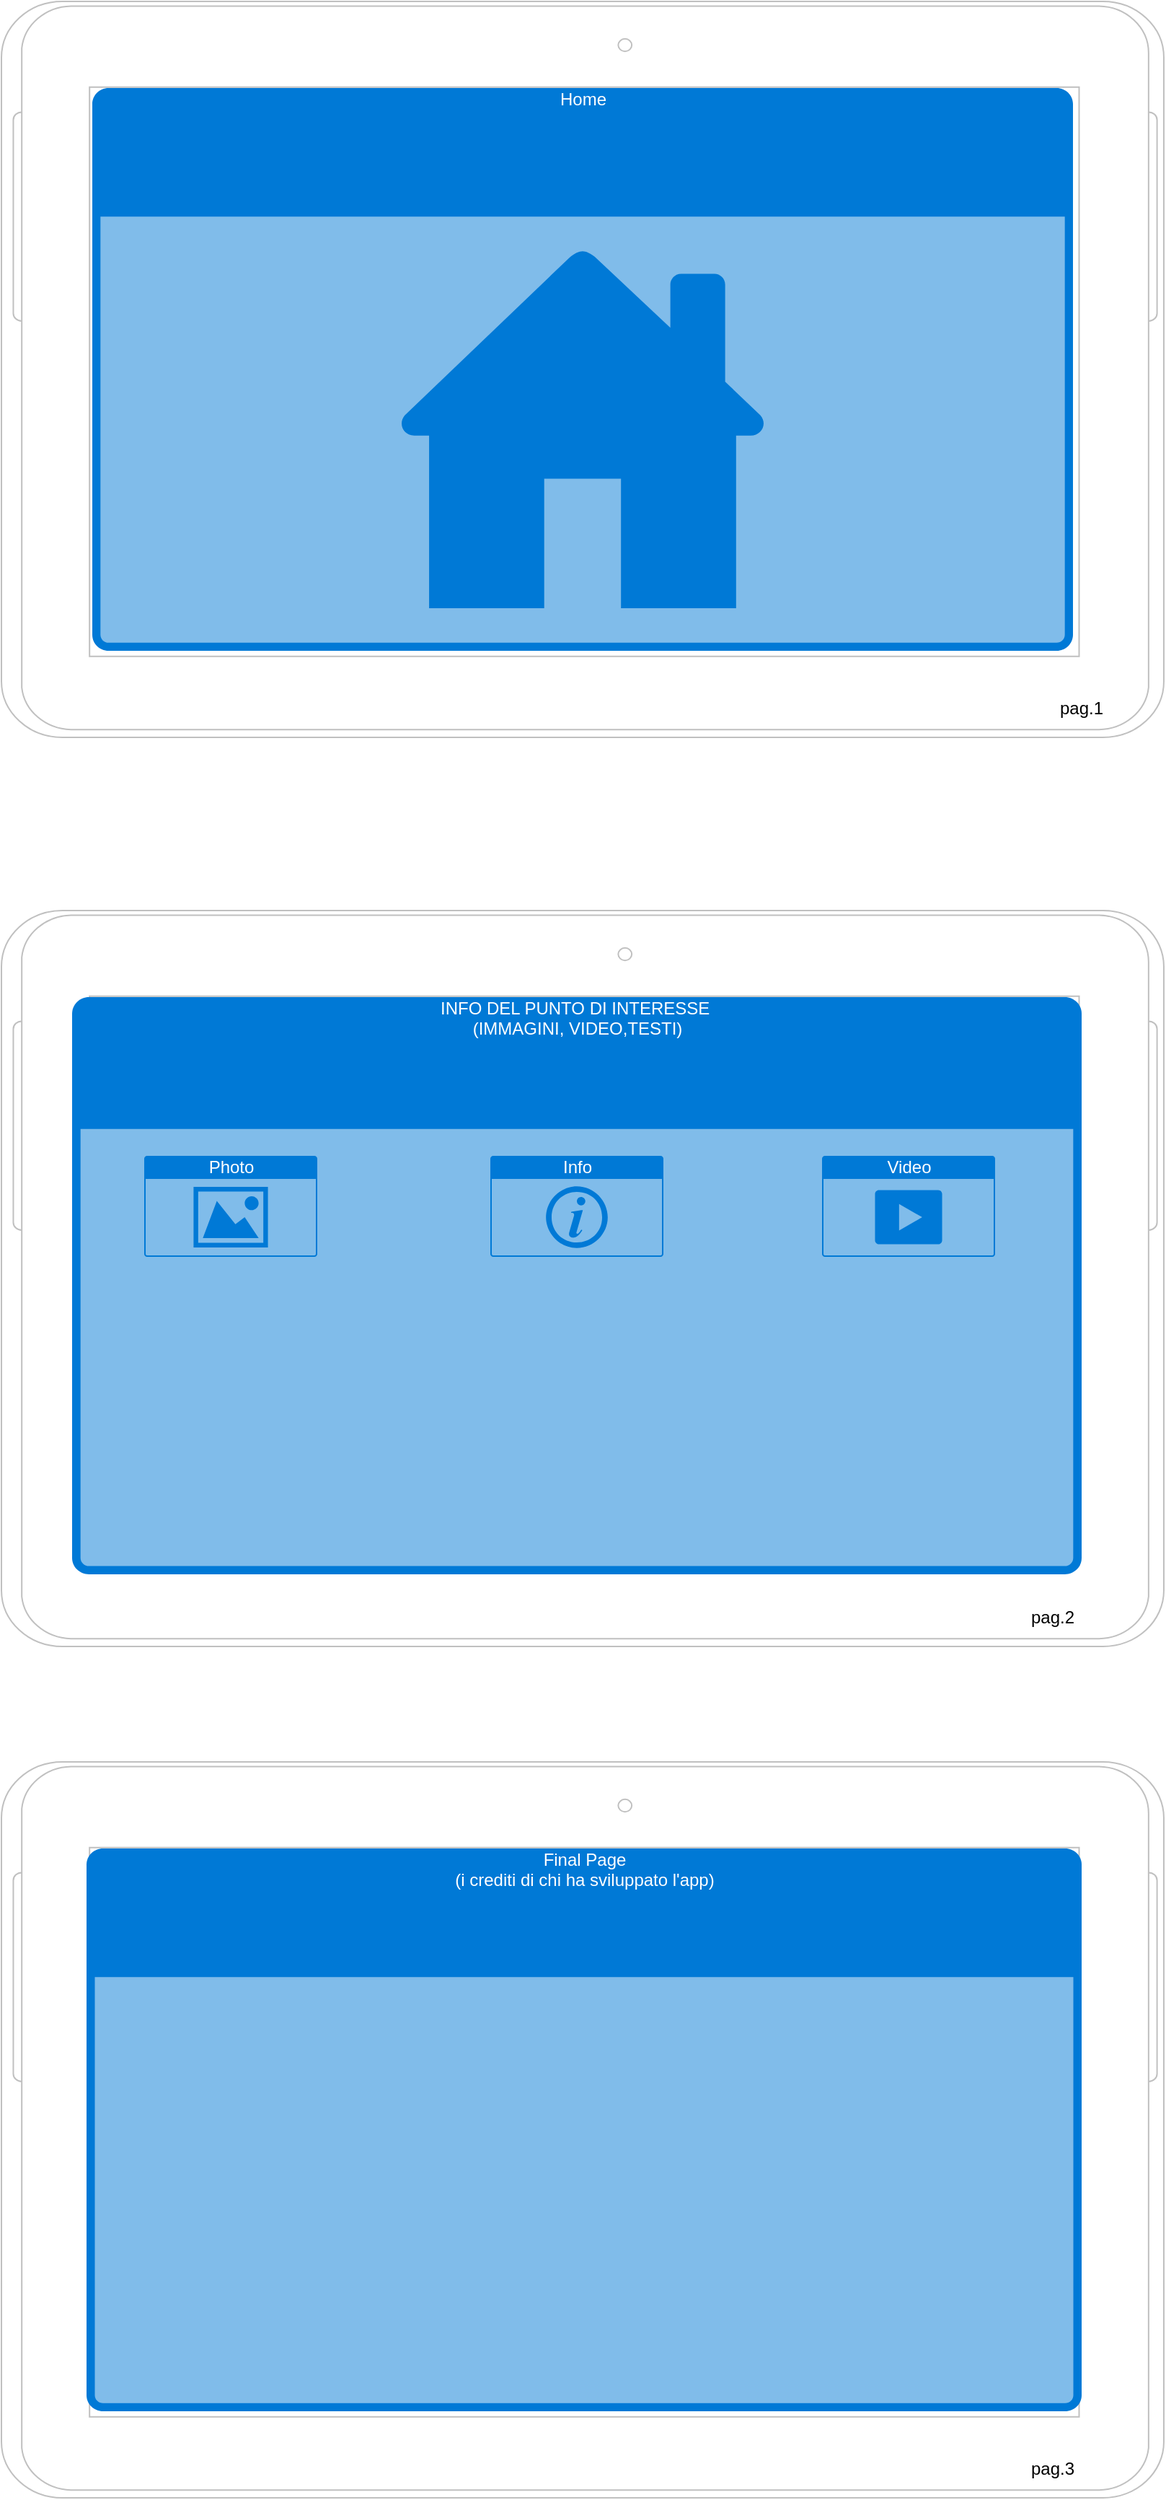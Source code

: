 <mxfile version="14.3.0" type="device"><diagram id="Nd7VK9dAKtzq429VEIao" name="Pagina-1"><mxGraphModel dx="946" dy="725" grid="1" gridSize="10" guides="1" tooltips="1" connect="1" arrows="1" fold="1" page="1" pageScale="1" pageWidth="827" pageHeight="1169" math="0" shadow="0"><root><mxCell id="0"/><mxCell id="1" parent="0"/><mxCell id="dAX49jf5Bfmkweyc4nt--1" value="" style="verticalLabelPosition=bottom;verticalAlign=top;html=1;shadow=0;dashed=0;strokeWidth=1;shape=mxgraph.android.tab2;strokeColor=#c0c0c0;direction=north;" vertex="1" parent="1"><mxGeometry x="11" y="10" width="806" height="510" as="geometry"/></mxCell><mxCell id="dAX49jf5Bfmkweyc4nt--8" value="Home" style="html=1;strokeColor=none;fillColor=#0079D6;labelPosition=center;verticalLabelPosition=middle;verticalAlign=top;align=center;fontSize=12;outlineConnect=0;spacingTop=-6;fontColor=#FFFFFF;shape=mxgraph.sitemap.home;" vertex="1" parent="1"><mxGeometry x="74" y="70" width="680" height="390" as="geometry"/></mxCell><mxCell id="dAX49jf5Bfmkweyc4nt--13" value="" style="verticalLabelPosition=bottom;verticalAlign=top;html=1;shadow=0;dashed=0;strokeWidth=1;shape=mxgraph.android.tab2;strokeColor=#c0c0c0;direction=north;" vertex="1" parent="1"><mxGeometry x="11" y="640" width="806" height="510" as="geometry"/></mxCell><mxCell id="dAX49jf5Bfmkweyc4nt--16" value="INFO DEL PUNTO DI INTERESSE&amp;nbsp;&lt;br&gt;(IMMAGINI, VIDEO,TESTI)" style="html=1;strokeColor=none;fillColor=#0079D6;labelPosition=center;verticalLabelPosition=middle;verticalAlign=top;align=center;fontSize=12;outlineConnect=0;spacingTop=-6;fontColor=#FFFFFF;shape=mxgraph.sitemap.page;" vertex="1" parent="1"><mxGeometry x="60" y="700" width="700" height="400" as="geometry"/></mxCell><mxCell id="dAX49jf5Bfmkweyc4nt--19" value="" style="verticalLabelPosition=bottom;verticalAlign=top;html=1;shadow=0;dashed=0;strokeWidth=1;shape=mxgraph.android.tab2;strokeColor=#c0c0c0;direction=north;" vertex="1" parent="1"><mxGeometry x="11" y="1230" width="806" height="510" as="geometry"/></mxCell><mxCell id="dAX49jf5Bfmkweyc4nt--20" value="Photo" style="html=1;strokeColor=none;fillColor=#0079D6;labelPosition=center;verticalLabelPosition=middle;verticalAlign=top;align=center;fontSize=12;outlineConnect=0;spacingTop=-6;fontColor=#FFFFFF;shape=mxgraph.sitemap.photo;" vertex="1" parent="1"><mxGeometry x="110" y="810" width="120" height="70" as="geometry"/></mxCell><mxCell id="dAX49jf5Bfmkweyc4nt--21" value="Video" style="html=1;strokeColor=none;fillColor=#0079D6;labelPosition=center;verticalLabelPosition=middle;verticalAlign=top;align=center;fontSize=12;outlineConnect=0;spacingTop=-6;fontColor=#FFFFFF;shape=mxgraph.sitemap.video;" vertex="1" parent="1"><mxGeometry x="580" y="810" width="120" height="70" as="geometry"/></mxCell><mxCell id="dAX49jf5Bfmkweyc4nt--22" value="Info" style="html=1;strokeColor=none;fillColor=#0079D6;labelPosition=center;verticalLabelPosition=middle;verticalAlign=top;align=center;fontSize=12;outlineConnect=0;spacingTop=-6;fontColor=#FFFFFF;shape=mxgraph.sitemap.info;" vertex="1" parent="1"><mxGeometry x="350" y="810" width="120" height="70" as="geometry"/></mxCell><mxCell id="dAX49jf5Bfmkweyc4nt--24" value="Final Page&lt;br&gt;(i crediti di chi ha sviluppato l'app)" style="html=1;strokeColor=none;fillColor=#0079D6;labelPosition=center;verticalLabelPosition=middle;verticalAlign=top;align=center;fontSize=12;outlineConnect=0;spacingTop=-6;fontColor=#FFFFFF;shape=mxgraph.sitemap.page;" vertex="1" parent="1"><mxGeometry x="70" y="1290" width="690" height="390" as="geometry"/></mxCell><mxCell id="dAX49jf5Bfmkweyc4nt--26" value="pag.1" style="text;html=1;strokeColor=none;fillColor=none;align=center;verticalAlign=middle;whiteSpace=wrap;rounded=0;" vertex="1" parent="1"><mxGeometry x="740" y="490" width="40" height="20" as="geometry"/></mxCell><mxCell id="dAX49jf5Bfmkweyc4nt--27" value="pag.2" style="text;html=1;strokeColor=none;fillColor=none;align=center;verticalAlign=middle;whiteSpace=wrap;rounded=0;" vertex="1" parent="1"><mxGeometry x="720" y="1120" width="40" height="20" as="geometry"/></mxCell><mxCell id="dAX49jf5Bfmkweyc4nt--28" value="pag.3&lt;br&gt;" style="text;html=1;strokeColor=none;fillColor=none;align=center;verticalAlign=middle;whiteSpace=wrap;rounded=0;" vertex="1" parent="1"><mxGeometry x="720" y="1710" width="40" height="20" as="geometry"/></mxCell></root></mxGraphModel></diagram></mxfile>